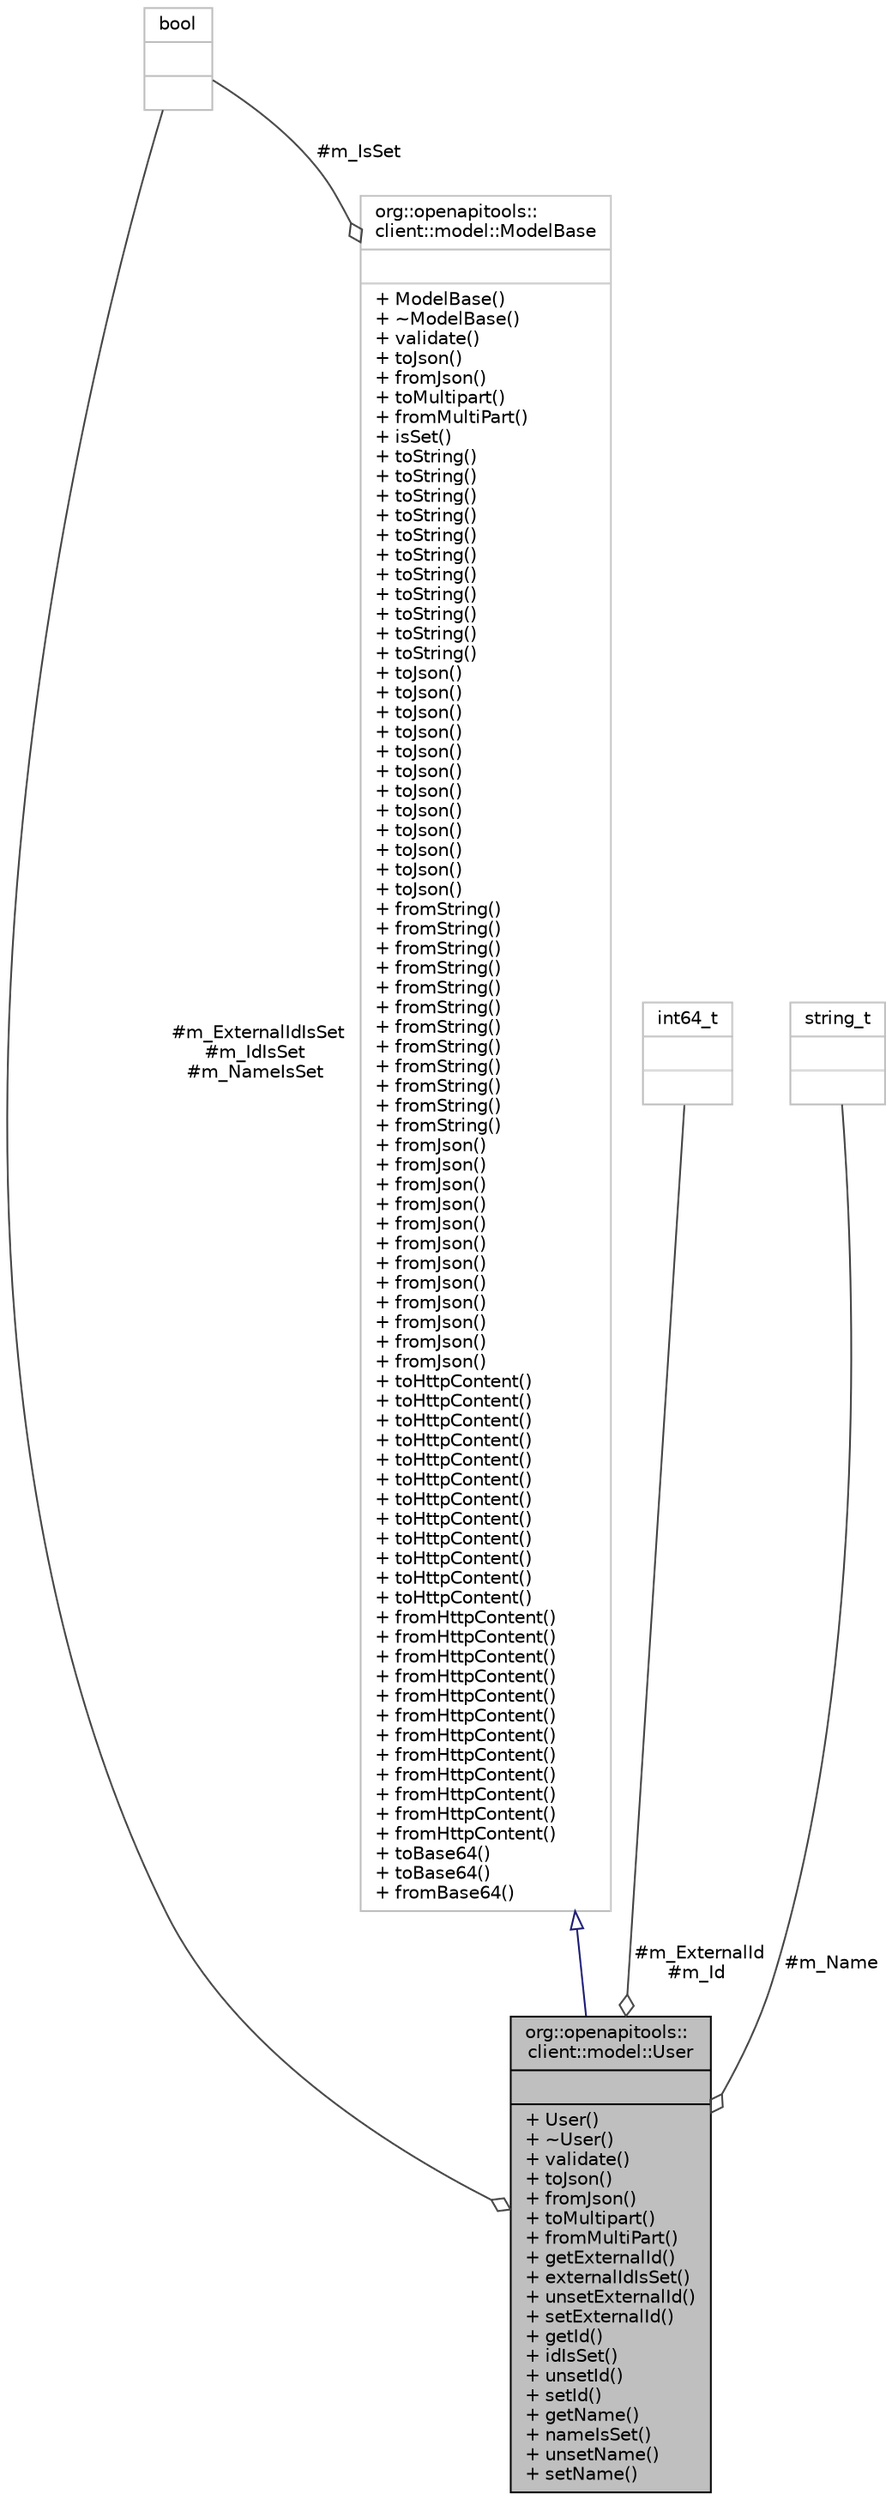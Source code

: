 digraph "org::openapitools::client::model::User"
{
 // INTERACTIVE_SVG=YES
 // LATEX_PDF_SIZE
  bgcolor="transparent";
  edge [fontname="Helvetica",fontsize="10",labelfontname="Helvetica",labelfontsize="10"];
  node [fontname="Helvetica",fontsize="10",shape=record];
  Node1 [label="{org::openapitools::\lclient::model::User\n||+ User()\l+ ~User()\l+ validate()\l+ toJson()\l+ fromJson()\l+ toMultipart()\l+ fromMultiPart()\l+ getExternalId()\l+ externalIdIsSet()\l+ unsetExternalId()\l+ setExternalId()\l+ getId()\l+ idIsSet()\l+ unsetId()\l+ setId()\l+ getName()\l+ nameIsSet()\l+ unsetName()\l+ setName()\l}",height=0.2,width=0.4,color="black", fillcolor="grey75", style="filled", fontcolor="black",tooltip="Describes an intervention or an event that happened."];
  Node2 -> Node1 [dir="back",color="midnightblue",fontsize="10",style="solid",arrowtail="onormal",fontname="Helvetica"];
  Node2 [label="{org::openapitools::\lclient::model::ModelBase\n||+ ModelBase()\l+ ~ModelBase()\l+ validate()\l+ toJson()\l+ fromJson()\l+ toMultipart()\l+ fromMultiPart()\l+ isSet()\l+ toString()\l+ toString()\l+ toString()\l+ toString()\l+ toString()\l+ toString()\l+ toString()\l+ toString()\l+ toString()\l+ toString()\l+ toString()\l+ toJson()\l+ toJson()\l+ toJson()\l+ toJson()\l+ toJson()\l+ toJson()\l+ toJson()\l+ toJson()\l+ toJson()\l+ toJson()\l+ toJson()\l+ toJson()\l+ fromString()\l+ fromString()\l+ fromString()\l+ fromString()\l+ fromString()\l+ fromString()\l+ fromString()\l+ fromString()\l+ fromString()\l+ fromString()\l+ fromString()\l+ fromString()\l+ fromJson()\l+ fromJson()\l+ fromJson()\l+ fromJson()\l+ fromJson()\l+ fromJson()\l+ fromJson()\l+ fromJson()\l+ fromJson()\l+ fromJson()\l+ fromJson()\l+ fromJson()\l+ toHttpContent()\l+ toHttpContent()\l+ toHttpContent()\l+ toHttpContent()\l+ toHttpContent()\l+ toHttpContent()\l+ toHttpContent()\l+ toHttpContent()\l+ toHttpContent()\l+ toHttpContent()\l+ toHttpContent()\l+ toHttpContent()\l+ fromHttpContent()\l+ fromHttpContent()\l+ fromHttpContent()\l+ fromHttpContent()\l+ fromHttpContent()\l+ fromHttpContent()\l+ fromHttpContent()\l+ fromHttpContent()\l+ fromHttpContent()\l+ fromHttpContent()\l+ fromHttpContent()\l+ fromHttpContent()\l+ toBase64()\l+ toBase64()\l+ fromBase64()\l}",height=0.2,width=0.4,color="grey75",URL="$classorg_1_1openapitools_1_1client_1_1model_1_1_model_base.html",tooltip=" "];
  Node3 -> Node2 [color="grey25",fontsize="10",style="solid",label=" #m_IsSet" ,arrowhead="odiamond",fontname="Helvetica"];
  Node3 [label="{bool\n||}",height=0.2,width=0.4,color="grey75",tooltip=" "];
  Node4 -> Node1 [color="grey25",fontsize="10",style="solid",label=" #m_ExternalId\n#m_Id" ,arrowhead="odiamond",fontname="Helvetica"];
  Node4 [label="{int64_t\n||}",height=0.2,width=0.4,color="grey75",tooltip=" "];
  Node3 -> Node1 [color="grey25",fontsize="10",style="solid",label=" #m_ExternalIdIsSet\n#m_IdIsSet\n#m_NameIsSet" ,arrowhead="odiamond",fontname="Helvetica"];
  Node5 -> Node1 [color="grey25",fontsize="10",style="solid",label=" #m_Name" ,arrowhead="odiamond",fontname="Helvetica"];
  Node5 [label="{string_t\n||}",height=0.2,width=0.4,color="grey75",tooltip=" "];
}
